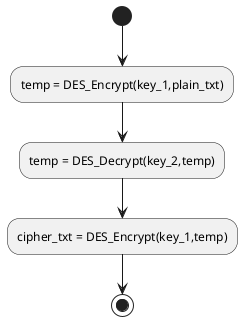 @startuml
(*)-->"temp = DES_Encrypt(key_1,plain_txt)"
-->"temp = DES_Decrypt(key_2,temp)"
-->"cipher_txt = DES_Encrypt(key_1,temp)"
-->(*)
@enduml
